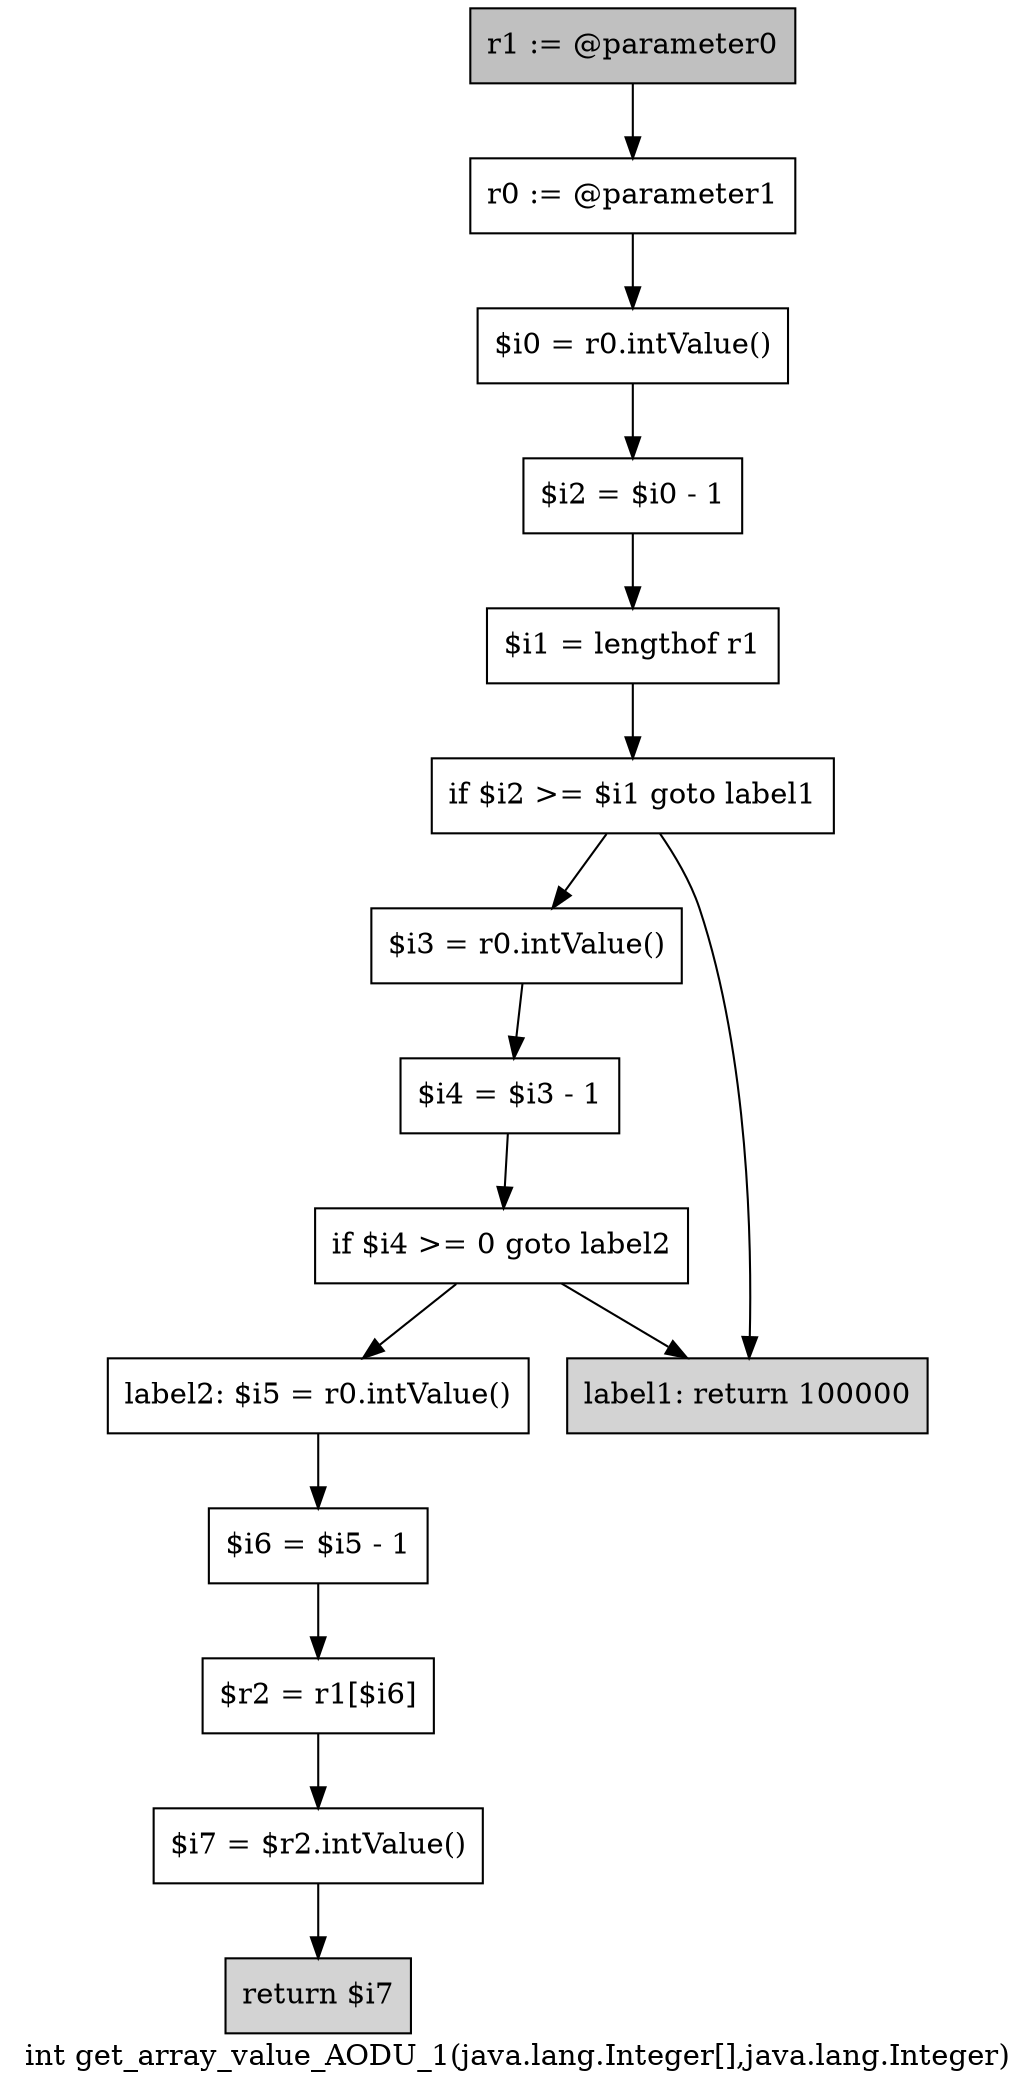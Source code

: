 digraph "int get_array_value_AODU_1(java.lang.Integer[],java.lang.Integer)" {
    label="int get_array_value_AODU_1(java.lang.Integer[],java.lang.Integer)";
    node [shape=box];
    "0" [style=filled,fillcolor=gray,label="r1 := @parameter0",];
    "1" [label="r0 := @parameter1",];
    "0"->"1";
    "2" [label="$i0 = r0.intValue()",];
    "1"->"2";
    "3" [label="$i2 = $i0 - 1",];
    "2"->"3";
    "4" [label="$i1 = lengthof r1",];
    "3"->"4";
    "5" [label="if $i2 >= $i1 goto label1",];
    "4"->"5";
    "6" [label="$i3 = r0.intValue()",];
    "5"->"6";
    "9" [style=filled,fillcolor=lightgray,label="label1: return 100000",];
    "5"->"9";
    "7" [label="$i4 = $i3 - 1",];
    "6"->"7";
    "8" [label="if $i4 >= 0 goto label2",];
    "7"->"8";
    "8"->"9";
    "10" [label="label2: $i5 = r0.intValue()",];
    "8"->"10";
    "11" [label="$i6 = $i5 - 1",];
    "10"->"11";
    "12" [label="$r2 = r1[$i6]",];
    "11"->"12";
    "13" [label="$i7 = $r2.intValue()",];
    "12"->"13";
    "14" [style=filled,fillcolor=lightgray,label="return $i7",];
    "13"->"14";
}
